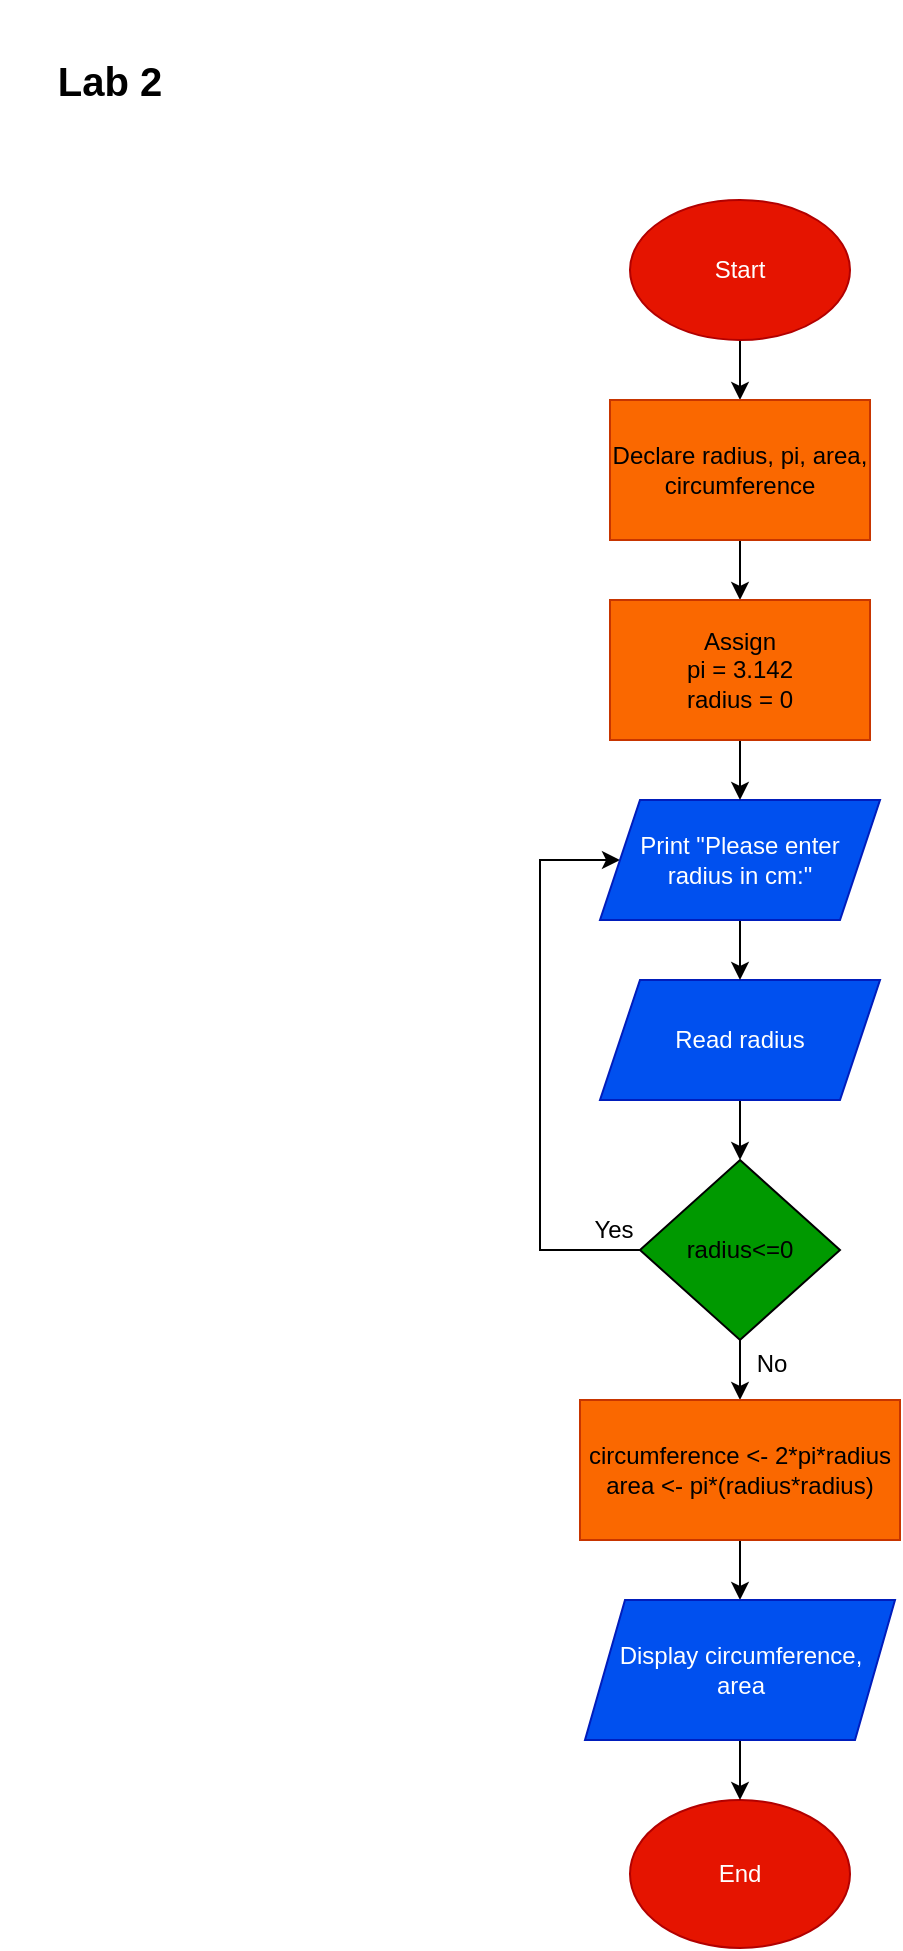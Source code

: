 <mxfile version="21.2.8" type="device">
  <diagram id="C5RBs43oDa-KdzZeNtuy" name="Page-1">
    <mxGraphModel dx="1837" dy="908" grid="1" gridSize="10" guides="1" tooltips="1" connect="1" arrows="1" fold="1" page="1" pageScale="1" pageWidth="827" pageHeight="1169" math="0" shadow="0">
      <root>
        <mxCell id="WIyWlLk6GJQsqaUBKTNV-0" />
        <mxCell id="WIyWlLk6GJQsqaUBKTNV-1" parent="WIyWlLk6GJQsqaUBKTNV-0" />
        <mxCell id="O7Ma8Cf0j8tX5LAsiyfw-6" style="edgeStyle=orthogonalEdgeStyle;rounded=0;orthogonalLoop=1;jettySize=auto;html=1;exitX=0.5;exitY=1;exitDx=0;exitDy=0;entryX=0.5;entryY=0;entryDx=0;entryDy=0;" parent="WIyWlLk6GJQsqaUBKTNV-1" source="O7Ma8Cf0j8tX5LAsiyfw-0" target="O7Ma8Cf0j8tX5LAsiyfw-2" edge="1">
          <mxGeometry relative="1" as="geometry" />
        </mxCell>
        <mxCell id="O7Ma8Cf0j8tX5LAsiyfw-0" value="Start" style="ellipse;whiteSpace=wrap;html=1;fillColor=#e51400;fontColor=#ffffff;strokeColor=#B20000;" parent="WIyWlLk6GJQsqaUBKTNV-1" vertex="1">
          <mxGeometry x="345" y="100" width="110" height="70" as="geometry" />
        </mxCell>
        <mxCell id="O7Ma8Cf0j8tX5LAsiyfw-1" value="End" style="ellipse;whiteSpace=wrap;html=1;fillColor=#E51400;fontColor=#FFFFFF;strokeColor=#B20000;" parent="WIyWlLk6GJQsqaUBKTNV-1" vertex="1">
          <mxGeometry x="345" y="900" width="110" height="74" as="geometry" />
        </mxCell>
        <mxCell id="AYuJx-fMf_ZH3CkTGhIL-1" style="edgeStyle=orthogonalEdgeStyle;rounded=0;orthogonalLoop=1;jettySize=auto;html=1;exitX=0.5;exitY=1;exitDx=0;exitDy=0;entryX=0.5;entryY=0;entryDx=0;entryDy=0;" edge="1" parent="WIyWlLk6GJQsqaUBKTNV-1" source="O7Ma8Cf0j8tX5LAsiyfw-2" target="AYuJx-fMf_ZH3CkTGhIL-0">
          <mxGeometry relative="1" as="geometry" />
        </mxCell>
        <mxCell id="O7Ma8Cf0j8tX5LAsiyfw-2" value="Declare radius, pi, area, circumference" style="rounded=0;whiteSpace=wrap;html=1;fillColor=#FA6800;strokeColor=#C73500;fontColor=default;" parent="WIyWlLk6GJQsqaUBKTNV-1" vertex="1">
          <mxGeometry x="335" y="200" width="130" height="70" as="geometry" />
        </mxCell>
        <mxCell id="O7Ma8Cf0j8tX5LAsiyfw-8" style="edgeStyle=orthogonalEdgeStyle;rounded=0;orthogonalLoop=1;jettySize=auto;html=1;exitX=0.5;exitY=1;exitDx=0;exitDy=0;" parent="WIyWlLk6GJQsqaUBKTNV-1" source="O7Ma8Cf0j8tX5LAsiyfw-3" target="O7Ma8Cf0j8tX5LAsiyfw-4" edge="1">
          <mxGeometry relative="1" as="geometry" />
        </mxCell>
        <mxCell id="O7Ma8Cf0j8tX5LAsiyfw-3" value="Read radius" style="shape=parallelogram;perimeter=parallelogramPerimeter;whiteSpace=wrap;html=1;fixedSize=1;fillColor=#0050EF;fontColor=#FFFFFF;strokeColor=#001DBC;" parent="WIyWlLk6GJQsqaUBKTNV-1" vertex="1">
          <mxGeometry x="330" y="490" width="140" height="60" as="geometry" />
        </mxCell>
        <mxCell id="O7Ma8Cf0j8tX5LAsiyfw-9" style="edgeStyle=orthogonalEdgeStyle;rounded=0;orthogonalLoop=1;jettySize=auto;html=1;exitX=0;exitY=0.5;exitDx=0;exitDy=0;entryX=0;entryY=0.5;entryDx=0;entryDy=0;" parent="WIyWlLk6GJQsqaUBKTNV-1" source="O7Ma8Cf0j8tX5LAsiyfw-4" target="O7Ma8Cf0j8tX5LAsiyfw-19" edge="1">
          <mxGeometry relative="1" as="geometry">
            <Array as="points">
              <mxPoint x="300" y="625" />
              <mxPoint x="300" y="430" />
            </Array>
          </mxGeometry>
        </mxCell>
        <mxCell id="O7Ma8Cf0j8tX5LAsiyfw-18" style="edgeStyle=orthogonalEdgeStyle;rounded=0;orthogonalLoop=1;jettySize=auto;html=1;exitX=0.5;exitY=1;exitDx=0;exitDy=0;entryX=0.5;entryY=0;entryDx=0;entryDy=0;fontColor=default;" parent="WIyWlLk6GJQsqaUBKTNV-1" source="O7Ma8Cf0j8tX5LAsiyfw-4" target="O7Ma8Cf0j8tX5LAsiyfw-11" edge="1">
          <mxGeometry relative="1" as="geometry" />
        </mxCell>
        <mxCell id="O7Ma8Cf0j8tX5LAsiyfw-4" value="radius&amp;lt;=0" style="rhombus;whiteSpace=wrap;html=1;fillColor=#009900;" parent="WIyWlLk6GJQsqaUBKTNV-1" vertex="1">
          <mxGeometry x="350" y="580" width="100" height="90" as="geometry" />
        </mxCell>
        <mxCell id="O7Ma8Cf0j8tX5LAsiyfw-10" value="Yes" style="text;html=1;strokeColor=none;fillColor=none;align=center;verticalAlign=middle;whiteSpace=wrap;rounded=0;" parent="WIyWlLk6GJQsqaUBKTNV-1" vertex="1">
          <mxGeometry x="307" y="600" width="60" height="30" as="geometry" />
        </mxCell>
        <mxCell id="O7Ma8Cf0j8tX5LAsiyfw-15" style="edgeStyle=orthogonalEdgeStyle;rounded=0;orthogonalLoop=1;jettySize=auto;html=1;exitX=0.5;exitY=1;exitDx=0;exitDy=0;entryX=0.5;entryY=0;entryDx=0;entryDy=0;" parent="WIyWlLk6GJQsqaUBKTNV-1" source="O7Ma8Cf0j8tX5LAsiyfw-11" target="O7Ma8Cf0j8tX5LAsiyfw-14" edge="1">
          <mxGeometry relative="1" as="geometry" />
        </mxCell>
        <mxCell id="O7Ma8Cf0j8tX5LAsiyfw-11" value="circumference &amp;lt;- 2*pi*radius&lt;br&gt;area &amp;lt;- pi*(radius*radius)" style="rounded=0;whiteSpace=wrap;html=1;fillColor=#FA6800;strokeColor=#C73500;" parent="WIyWlLk6GJQsqaUBKTNV-1" vertex="1">
          <mxGeometry x="320" y="700" width="160" height="70" as="geometry" />
        </mxCell>
        <mxCell id="O7Ma8Cf0j8tX5LAsiyfw-13" value="No" style="text;html=1;strokeColor=none;fillColor=none;align=center;verticalAlign=middle;whiteSpace=wrap;rounded=0;" parent="WIyWlLk6GJQsqaUBKTNV-1" vertex="1">
          <mxGeometry x="386" y="667" width="60" height="30" as="geometry" />
        </mxCell>
        <mxCell id="O7Ma8Cf0j8tX5LAsiyfw-16" style="edgeStyle=orthogonalEdgeStyle;rounded=0;orthogonalLoop=1;jettySize=auto;html=1;exitX=0.5;exitY=1;exitDx=0;exitDy=0;entryX=0.5;entryY=0;entryDx=0;entryDy=0;" parent="WIyWlLk6GJQsqaUBKTNV-1" source="O7Ma8Cf0j8tX5LAsiyfw-14" target="O7Ma8Cf0j8tX5LAsiyfw-1" edge="1">
          <mxGeometry relative="1" as="geometry" />
        </mxCell>
        <mxCell id="O7Ma8Cf0j8tX5LAsiyfw-14" value="Display circumference, &lt;br&gt;area" style="shape=parallelogram;perimeter=parallelogramPerimeter;whiteSpace=wrap;html=1;fixedSize=1;fillColor=#0050EF;strokeColor=#001DBC;fontColor=#FFFFFF;" parent="WIyWlLk6GJQsqaUBKTNV-1" vertex="1">
          <mxGeometry x="322.5" y="800" width="155" height="70" as="geometry" />
        </mxCell>
        <mxCell id="O7Ma8Cf0j8tX5LAsiyfw-20" style="edgeStyle=orthogonalEdgeStyle;rounded=0;orthogonalLoop=1;jettySize=auto;html=1;exitX=0.5;exitY=1;exitDx=0;exitDy=0;entryX=0.5;entryY=0;entryDx=0;entryDy=0;fontColor=default;" parent="WIyWlLk6GJQsqaUBKTNV-1" source="O7Ma8Cf0j8tX5LAsiyfw-19" target="O7Ma8Cf0j8tX5LAsiyfw-3" edge="1">
          <mxGeometry relative="1" as="geometry" />
        </mxCell>
        <mxCell id="O7Ma8Cf0j8tX5LAsiyfw-19" value="Print &quot;Please enter &lt;br&gt;radius in cm:&quot;" style="shape=parallelogram;perimeter=parallelogramPerimeter;whiteSpace=wrap;html=1;fixedSize=1;fillColor=#0050EF;fontColor=#FFFFFF;strokeColor=#001DBC;" parent="WIyWlLk6GJQsqaUBKTNV-1" vertex="1">
          <mxGeometry x="330" y="400" width="140" height="60" as="geometry" />
        </mxCell>
        <mxCell id="O7Ma8Cf0j8tX5LAsiyfw-22" value="&lt;b&gt;&lt;font style=&quot;font-size: 20px;&quot;&gt;Lab 2&lt;/font&gt;&lt;/b&gt;" style="text;html=1;strokeColor=none;fillColor=none;align=center;verticalAlign=middle;whiteSpace=wrap;rounded=0;fontColor=default;" parent="WIyWlLk6GJQsqaUBKTNV-1" vertex="1">
          <mxGeometry x="30" width="110" height="80" as="geometry" />
        </mxCell>
        <mxCell id="AYuJx-fMf_ZH3CkTGhIL-2" style="edgeStyle=orthogonalEdgeStyle;rounded=0;orthogonalLoop=1;jettySize=auto;html=1;exitX=0.5;exitY=1;exitDx=0;exitDy=0;entryX=0.5;entryY=0;entryDx=0;entryDy=0;" edge="1" parent="WIyWlLk6GJQsqaUBKTNV-1" source="AYuJx-fMf_ZH3CkTGhIL-0" target="O7Ma8Cf0j8tX5LAsiyfw-19">
          <mxGeometry relative="1" as="geometry" />
        </mxCell>
        <mxCell id="AYuJx-fMf_ZH3CkTGhIL-0" value="Assign &lt;br&gt;pi = 3.142&lt;br&gt;radius = 0" style="rounded=0;whiteSpace=wrap;html=1;fillColor=#FA6800;strokeColor=#C73500;fontColor=default;" vertex="1" parent="WIyWlLk6GJQsqaUBKTNV-1">
          <mxGeometry x="335" y="300" width="130" height="70" as="geometry" />
        </mxCell>
      </root>
    </mxGraphModel>
  </diagram>
</mxfile>
